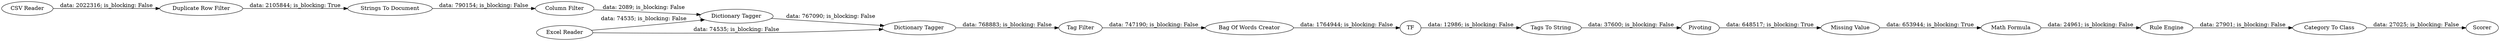 digraph {
	"7362966071602600052_297" [label="Tags To String"]
	"7362966071602600052_303" [label=TF]
	"-6191998831607468117_308" [label="Strings To Document"]
	"7362966071602600052_313" [label="Missing Value"]
	"-6191998831607468117_332" [label="Duplicate Row Filter"]
	"-6191998831607468117_275" [label="Category To Class"]
	"-6191998831607468117_878" [label=Scorer]
	"-6191998831607468117_334" [label="Dictionary Tagger"]
	"7362966071602600052_305" [label="Bag Of Words Creator"]
	"-6191998831607468117_304" [label="Tag Filter"]
	"-6191998831607468117_879" [label="CSV Reader"]
	"-6191998831607468117_882" [label="Column Filter"]
	"-6191998831607468117_309" [label="Rule Engine"]
	"7362966071602600052_302" [label=Pivoting]
	"-6191998831607468117_880" [label="Math Formula"]
	"-6191998831607468117_881" [label="Excel Reader"]
	"-6191998831607468117_335" [label="Dictionary Tagger"]
	"7362966071602600052_302" -> "7362966071602600052_313" [label="data: 648517; is_blocking: True"]
	"-6191998831607468117_881" -> "-6191998831607468117_335" [label="data: 74535; is_blocking: False"]
	"-6191998831607468117_309" -> "-6191998831607468117_275" [label="data: 27901; is_blocking: False"]
	"7362966071602600052_305" -> "7362966071602600052_303" [label="data: 1764944; is_blocking: False"]
	"-6191998831607468117_304" -> "7362966071602600052_305" [label="data: 747190; is_blocking: False"]
	"7362966071602600052_297" -> "7362966071602600052_302" [label="data: 37600; is_blocking: False"]
	"-6191998831607468117_308" -> "-6191998831607468117_882" [label="data: 790154; is_blocking: False"]
	"7362966071602600052_303" -> "7362966071602600052_297" [label="data: 12986; is_blocking: False"]
	"-6191998831607468117_275" -> "-6191998831607468117_878" [label="data: 27025; is_blocking: False"]
	"-6191998831607468117_880" -> "-6191998831607468117_309" [label="data: 24961; is_blocking: False"]
	"-6191998831607468117_882" -> "-6191998831607468117_334" [label="data: 2089; is_blocking: False"]
	"7362966071602600052_313" -> "-6191998831607468117_880" [label="data: 653944; is_blocking: True"]
	"-6191998831607468117_335" -> "-6191998831607468117_304" [label="data: 768883; is_blocking: False"]
	"-6191998831607468117_334" -> "-6191998831607468117_335" [label="data: 767090; is_blocking: False"]
	"-6191998831607468117_332" -> "-6191998831607468117_308" [label="data: 2105844; is_blocking: True"]
	"-6191998831607468117_879" -> "-6191998831607468117_332" [label="data: 2022316; is_blocking: False"]
	"-6191998831607468117_881" -> "-6191998831607468117_334" [label="data: 74535; is_blocking: False"]
	rankdir=LR
}
